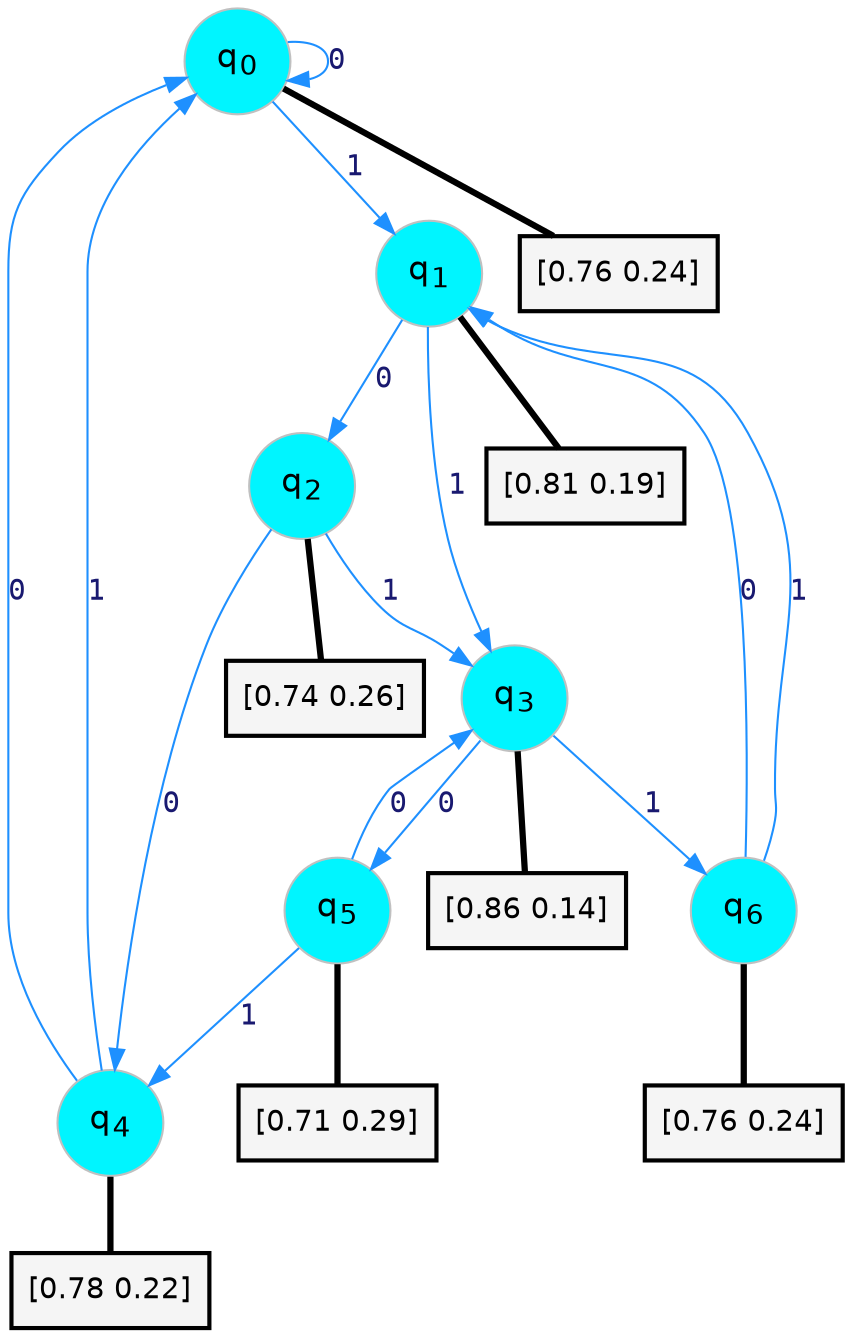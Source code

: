 digraph G {
graph [
bgcolor=transparent, dpi=300, rankdir=TD, size="40,25"];
node [
color=gray, fillcolor=turquoise1, fontcolor=black, fontname=Helvetica, fontsize=16, fontweight=bold, shape=circle, style=filled];
edge [
arrowsize=1, color=dodgerblue1, fontcolor=midnightblue, fontname=courier, fontweight=bold, penwidth=1, style=solid, weight=20];
0[label=<q<SUB>0</SUB>>];
1[label=<q<SUB>1</SUB>>];
2[label=<q<SUB>2</SUB>>];
3[label=<q<SUB>3</SUB>>];
4[label=<q<SUB>4</SUB>>];
5[label=<q<SUB>5</SUB>>];
6[label=<q<SUB>6</SUB>>];
7[label="[0.76 0.24]", shape=box,fontcolor=black, fontname=Helvetica, fontsize=14, penwidth=2, fillcolor=whitesmoke,color=black];
8[label="[0.81 0.19]", shape=box,fontcolor=black, fontname=Helvetica, fontsize=14, penwidth=2, fillcolor=whitesmoke,color=black];
9[label="[0.74 0.26]", shape=box,fontcolor=black, fontname=Helvetica, fontsize=14, penwidth=2, fillcolor=whitesmoke,color=black];
10[label="[0.86 0.14]", shape=box,fontcolor=black, fontname=Helvetica, fontsize=14, penwidth=2, fillcolor=whitesmoke,color=black];
11[label="[0.78 0.22]", shape=box,fontcolor=black, fontname=Helvetica, fontsize=14, penwidth=2, fillcolor=whitesmoke,color=black];
12[label="[0.71 0.29]", shape=box,fontcolor=black, fontname=Helvetica, fontsize=14, penwidth=2, fillcolor=whitesmoke,color=black];
13[label="[0.76 0.24]", shape=box,fontcolor=black, fontname=Helvetica, fontsize=14, penwidth=2, fillcolor=whitesmoke,color=black];
0->0 [label=0];
0->1 [label=1];
0->7 [arrowhead=none, penwidth=3,color=black];
1->2 [label=0];
1->3 [label=1];
1->8 [arrowhead=none, penwidth=3,color=black];
2->4 [label=0];
2->3 [label=1];
2->9 [arrowhead=none, penwidth=3,color=black];
3->5 [label=0];
3->6 [label=1];
3->10 [arrowhead=none, penwidth=3,color=black];
4->0 [label=0];
4->0 [label=1];
4->11 [arrowhead=none, penwidth=3,color=black];
5->3 [label=0];
5->4 [label=1];
5->12 [arrowhead=none, penwidth=3,color=black];
6->1 [label=0];
6->1 [label=1];
6->13 [arrowhead=none, penwidth=3,color=black];
}
